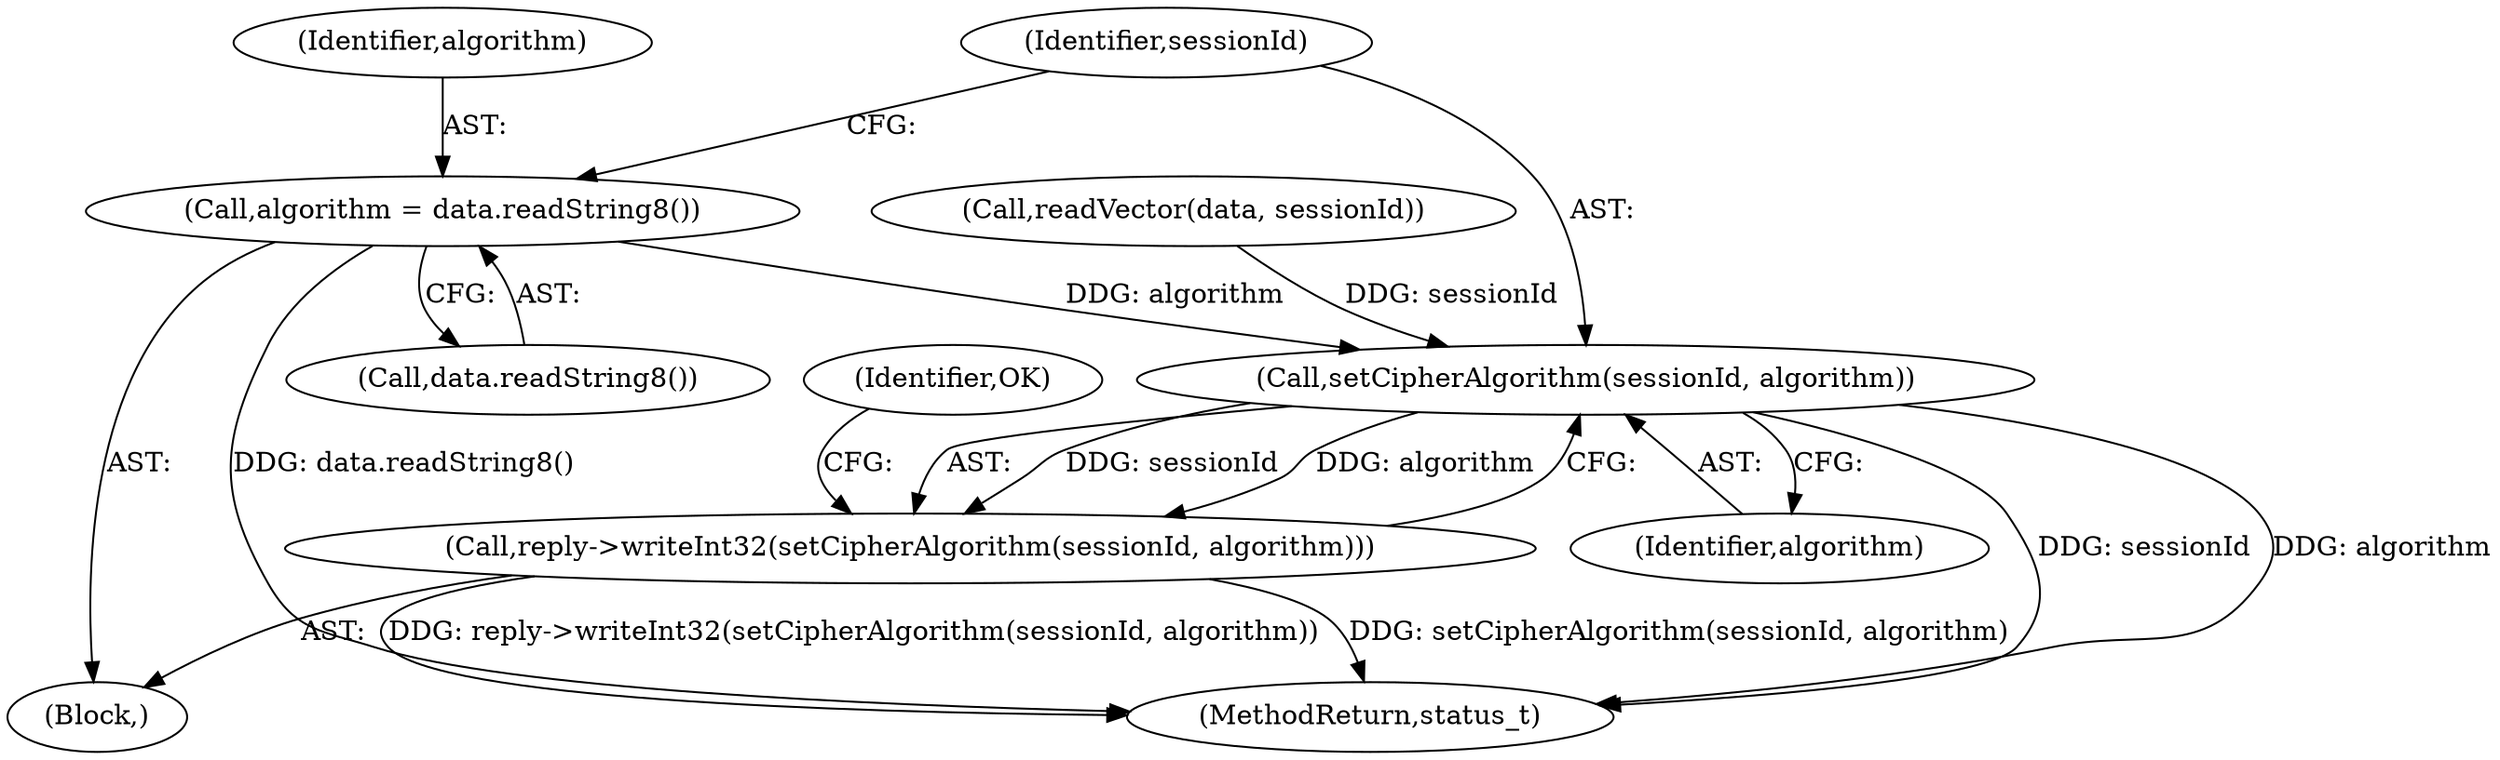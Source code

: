 digraph "0_Android_5a856f2092f7086aa0fea9ae06b9255befcdcd34@API" {
"1000656" [label="(Call,algorithm = data.readString8())"];
"1000660" [label="(Call,setCipherAlgorithm(sessionId, algorithm))"];
"1000659" [label="(Call,reply->writeInt32(setCipherAlgorithm(sessionId, algorithm)))"];
"1000901" [label="(MethodReturn,status_t)"];
"1000657" [label="(Identifier,algorithm)"];
"1000646" [label="(Block,)"];
"1000664" [label="(Identifier,OK)"];
"1000656" [label="(Call,algorithm = data.readString8())"];
"1000659" [label="(Call,reply->writeInt32(setCipherAlgorithm(sessionId, algorithm)))"];
"1000661" [label="(Identifier,sessionId)"];
"1000652" [label="(Call,readVector(data, sessionId))"];
"1000658" [label="(Call,data.readString8())"];
"1000662" [label="(Identifier,algorithm)"];
"1000660" [label="(Call,setCipherAlgorithm(sessionId, algorithm))"];
"1000656" -> "1000646"  [label="AST: "];
"1000656" -> "1000658"  [label="CFG: "];
"1000657" -> "1000656"  [label="AST: "];
"1000658" -> "1000656"  [label="AST: "];
"1000661" -> "1000656"  [label="CFG: "];
"1000656" -> "1000901"  [label="DDG: data.readString8()"];
"1000656" -> "1000660"  [label="DDG: algorithm"];
"1000660" -> "1000659"  [label="AST: "];
"1000660" -> "1000662"  [label="CFG: "];
"1000661" -> "1000660"  [label="AST: "];
"1000662" -> "1000660"  [label="AST: "];
"1000659" -> "1000660"  [label="CFG: "];
"1000660" -> "1000901"  [label="DDG: sessionId"];
"1000660" -> "1000901"  [label="DDG: algorithm"];
"1000660" -> "1000659"  [label="DDG: sessionId"];
"1000660" -> "1000659"  [label="DDG: algorithm"];
"1000652" -> "1000660"  [label="DDG: sessionId"];
"1000659" -> "1000646"  [label="AST: "];
"1000664" -> "1000659"  [label="CFG: "];
"1000659" -> "1000901"  [label="DDG: setCipherAlgorithm(sessionId, algorithm)"];
"1000659" -> "1000901"  [label="DDG: reply->writeInt32(setCipherAlgorithm(sessionId, algorithm))"];
}
